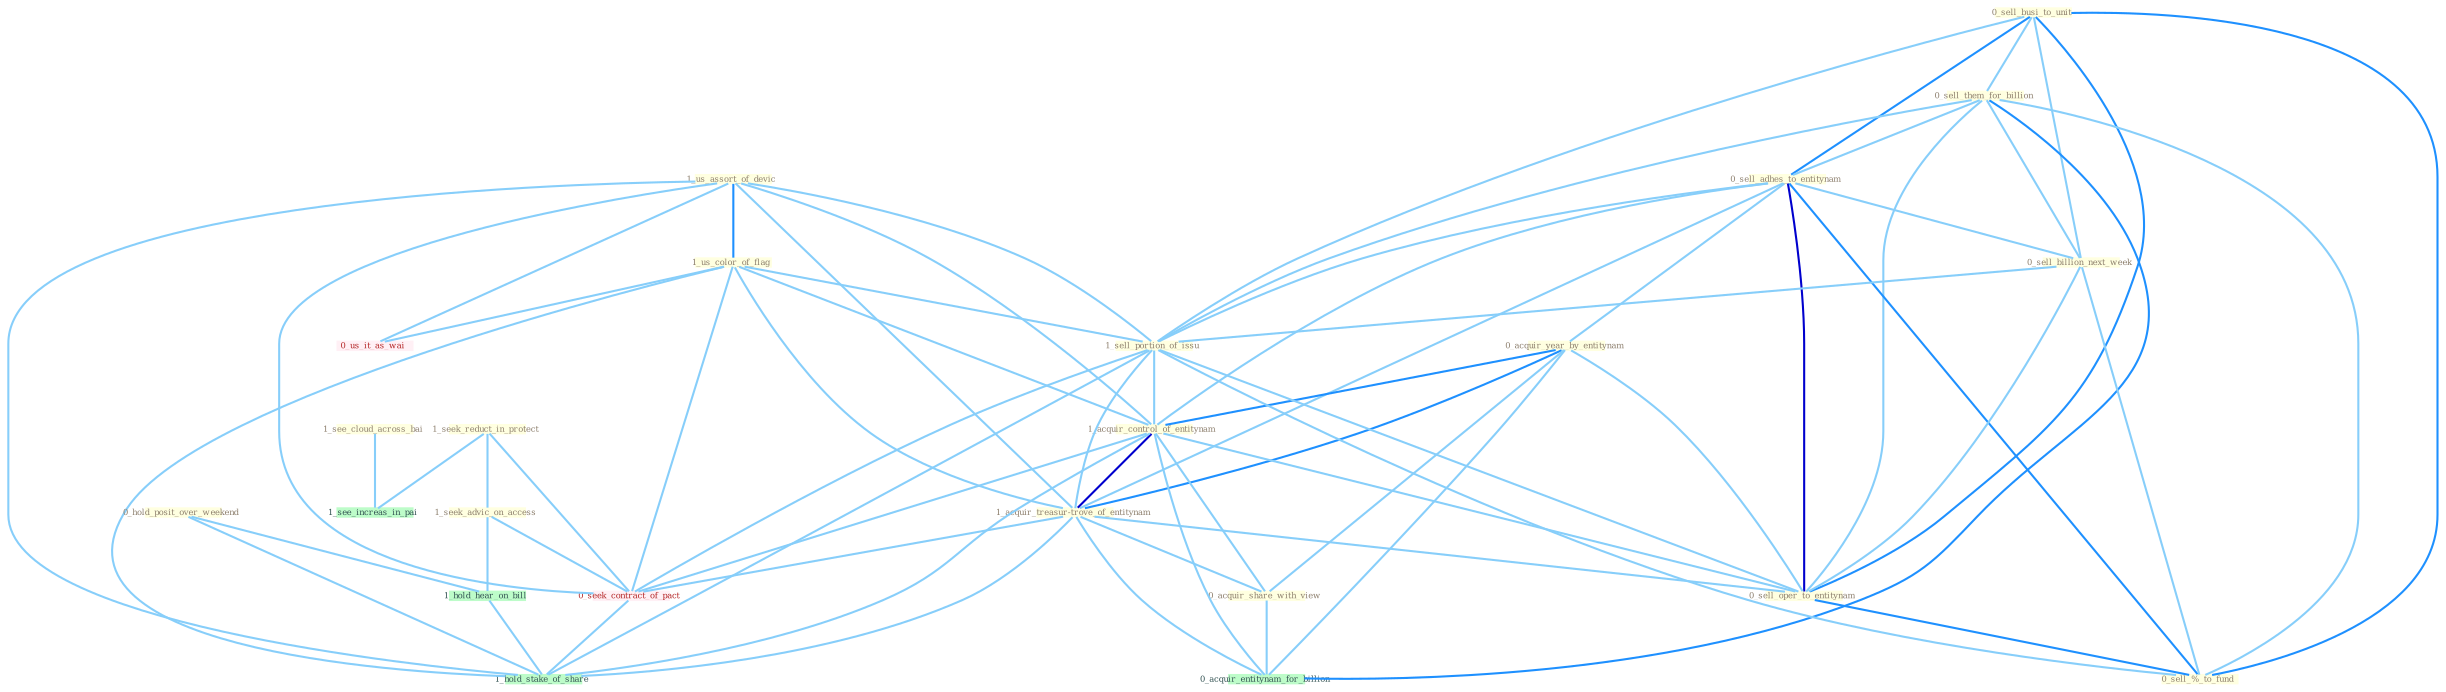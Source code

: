 Graph G{ 
    node
    [shape=polygon,style=filled,width=.5,height=.06,color="#BDFCC9",fixedsize=true,fontsize=4,
    fontcolor="#2f4f4f"];
    {node
    [color="#ffffe0", fontcolor="#8b7d6b"] "1_seek_reduct_in_protect " "0_sell_busi_to_unit " "1_us_assort_of_devic " "0_sell_them_for_billion " "0_sell_adhes_to_entitynam " "0_sell_billion_next_week " "0_acquir_year_by_entitynam " "1_see_cloud_across_bai " "1_us_color_of_flag " "1_sell_portion_of_issu " "1_acquir_control_of_entitynam " "1_seek_advic_on_access " "0_hold_posit_over_weekend " "1_acquir_treasur-trove_of_entitynam " "0_acquir_share_with_view " "0_sell_oper_to_entitynam " "0_sell_%_to_fund "}
{node [color="#fff0f5", fontcolor="#b22222"] "0_seek_contract_of_pact " "0_us_it_as_wai "}
edge [color="#B0E2FF"];

	"1_seek_reduct_in_protect " -- "1_seek_advic_on_access " [w="1", color="#87cefa" ];
	"1_seek_reduct_in_protect " -- "0_seek_contract_of_pact " [w="1", color="#87cefa" ];
	"1_seek_reduct_in_protect " -- "1_see_increas_in_pai " [w="1", color="#87cefa" ];
	"0_sell_busi_to_unit " -- "0_sell_them_for_billion " [w="1", color="#87cefa" ];
	"0_sell_busi_to_unit " -- "0_sell_adhes_to_entitynam " [w="2", color="#1e90ff" , len=0.8];
	"0_sell_busi_to_unit " -- "0_sell_billion_next_week " [w="1", color="#87cefa" ];
	"0_sell_busi_to_unit " -- "1_sell_portion_of_issu " [w="1", color="#87cefa" ];
	"0_sell_busi_to_unit " -- "0_sell_oper_to_entitynam " [w="2", color="#1e90ff" , len=0.8];
	"0_sell_busi_to_unit " -- "0_sell_%_to_fund " [w="2", color="#1e90ff" , len=0.8];
	"1_us_assort_of_devic " -- "1_us_color_of_flag " [w="2", color="#1e90ff" , len=0.8];
	"1_us_assort_of_devic " -- "1_sell_portion_of_issu " [w="1", color="#87cefa" ];
	"1_us_assort_of_devic " -- "1_acquir_control_of_entitynam " [w="1", color="#87cefa" ];
	"1_us_assort_of_devic " -- "1_acquir_treasur-trove_of_entitynam " [w="1", color="#87cefa" ];
	"1_us_assort_of_devic " -- "0_seek_contract_of_pact " [w="1", color="#87cefa" ];
	"1_us_assort_of_devic " -- "0_us_it_as_wai " [w="1", color="#87cefa" ];
	"1_us_assort_of_devic " -- "1_hold_stake_of_share " [w="1", color="#87cefa" ];
	"0_sell_them_for_billion " -- "0_sell_adhes_to_entitynam " [w="1", color="#87cefa" ];
	"0_sell_them_for_billion " -- "0_sell_billion_next_week " [w="1", color="#87cefa" ];
	"0_sell_them_for_billion " -- "1_sell_portion_of_issu " [w="1", color="#87cefa" ];
	"0_sell_them_for_billion " -- "0_sell_oper_to_entitynam " [w="1", color="#87cefa" ];
	"0_sell_them_for_billion " -- "0_sell_%_to_fund " [w="1", color="#87cefa" ];
	"0_sell_them_for_billion " -- "0_acquir_entitynam_for_billion " [w="2", color="#1e90ff" , len=0.8];
	"0_sell_adhes_to_entitynam " -- "0_sell_billion_next_week " [w="1", color="#87cefa" ];
	"0_sell_adhes_to_entitynam " -- "0_acquir_year_by_entitynam " [w="1", color="#87cefa" ];
	"0_sell_adhes_to_entitynam " -- "1_sell_portion_of_issu " [w="1", color="#87cefa" ];
	"0_sell_adhes_to_entitynam " -- "1_acquir_control_of_entitynam " [w="1", color="#87cefa" ];
	"0_sell_adhes_to_entitynam " -- "1_acquir_treasur-trove_of_entitynam " [w="1", color="#87cefa" ];
	"0_sell_adhes_to_entitynam " -- "0_sell_oper_to_entitynam " [w="3", color="#0000cd" , len=0.6];
	"0_sell_adhes_to_entitynam " -- "0_sell_%_to_fund " [w="2", color="#1e90ff" , len=0.8];
	"0_sell_billion_next_week " -- "1_sell_portion_of_issu " [w="1", color="#87cefa" ];
	"0_sell_billion_next_week " -- "0_sell_oper_to_entitynam " [w="1", color="#87cefa" ];
	"0_sell_billion_next_week " -- "0_sell_%_to_fund " [w="1", color="#87cefa" ];
	"0_acquir_year_by_entitynam " -- "1_acquir_control_of_entitynam " [w="2", color="#1e90ff" , len=0.8];
	"0_acquir_year_by_entitynam " -- "1_acquir_treasur-trove_of_entitynam " [w="2", color="#1e90ff" , len=0.8];
	"0_acquir_year_by_entitynam " -- "0_acquir_share_with_view " [w="1", color="#87cefa" ];
	"0_acquir_year_by_entitynam " -- "0_sell_oper_to_entitynam " [w="1", color="#87cefa" ];
	"0_acquir_year_by_entitynam " -- "0_acquir_entitynam_for_billion " [w="1", color="#87cefa" ];
	"1_see_cloud_across_bai " -- "1_see_increas_in_pai " [w="1", color="#87cefa" ];
	"1_us_color_of_flag " -- "1_sell_portion_of_issu " [w="1", color="#87cefa" ];
	"1_us_color_of_flag " -- "1_acquir_control_of_entitynam " [w="1", color="#87cefa" ];
	"1_us_color_of_flag " -- "1_acquir_treasur-trove_of_entitynam " [w="1", color="#87cefa" ];
	"1_us_color_of_flag " -- "0_seek_contract_of_pact " [w="1", color="#87cefa" ];
	"1_us_color_of_flag " -- "0_us_it_as_wai " [w="1", color="#87cefa" ];
	"1_us_color_of_flag " -- "1_hold_stake_of_share " [w="1", color="#87cefa" ];
	"1_sell_portion_of_issu " -- "1_acquir_control_of_entitynam " [w="1", color="#87cefa" ];
	"1_sell_portion_of_issu " -- "1_acquir_treasur-trove_of_entitynam " [w="1", color="#87cefa" ];
	"1_sell_portion_of_issu " -- "0_sell_oper_to_entitynam " [w="1", color="#87cefa" ];
	"1_sell_portion_of_issu " -- "0_sell_%_to_fund " [w="1", color="#87cefa" ];
	"1_sell_portion_of_issu " -- "0_seek_contract_of_pact " [w="1", color="#87cefa" ];
	"1_sell_portion_of_issu " -- "1_hold_stake_of_share " [w="1", color="#87cefa" ];
	"1_acquir_control_of_entitynam " -- "1_acquir_treasur-trove_of_entitynam " [w="3", color="#0000cd" , len=0.6];
	"1_acquir_control_of_entitynam " -- "0_acquir_share_with_view " [w="1", color="#87cefa" ];
	"1_acquir_control_of_entitynam " -- "0_sell_oper_to_entitynam " [w="1", color="#87cefa" ];
	"1_acquir_control_of_entitynam " -- "0_seek_contract_of_pact " [w="1", color="#87cefa" ];
	"1_acquir_control_of_entitynam " -- "0_acquir_entitynam_for_billion " [w="1", color="#87cefa" ];
	"1_acquir_control_of_entitynam " -- "1_hold_stake_of_share " [w="1", color="#87cefa" ];
	"1_seek_advic_on_access " -- "0_seek_contract_of_pact " [w="1", color="#87cefa" ];
	"1_seek_advic_on_access " -- "1_hold_hear_on_bill " [w="1", color="#87cefa" ];
	"0_hold_posit_over_weekend " -- "1_hold_hear_on_bill " [w="1", color="#87cefa" ];
	"0_hold_posit_over_weekend " -- "1_hold_stake_of_share " [w="1", color="#87cefa" ];
	"1_acquir_treasur-trove_of_entitynam " -- "0_acquir_share_with_view " [w="1", color="#87cefa" ];
	"1_acquir_treasur-trove_of_entitynam " -- "0_sell_oper_to_entitynam " [w="1", color="#87cefa" ];
	"1_acquir_treasur-trove_of_entitynam " -- "0_seek_contract_of_pact " [w="1", color="#87cefa" ];
	"1_acquir_treasur-trove_of_entitynam " -- "0_acquir_entitynam_for_billion " [w="1", color="#87cefa" ];
	"1_acquir_treasur-trove_of_entitynam " -- "1_hold_stake_of_share " [w="1", color="#87cefa" ];
	"0_acquir_share_with_view " -- "0_acquir_entitynam_for_billion " [w="1", color="#87cefa" ];
	"0_sell_oper_to_entitynam " -- "0_sell_%_to_fund " [w="2", color="#1e90ff" , len=0.8];
	"0_seek_contract_of_pact " -- "1_hold_stake_of_share " [w="1", color="#87cefa" ];
	"1_hold_hear_on_bill " -- "1_hold_stake_of_share " [w="1", color="#87cefa" ];
}